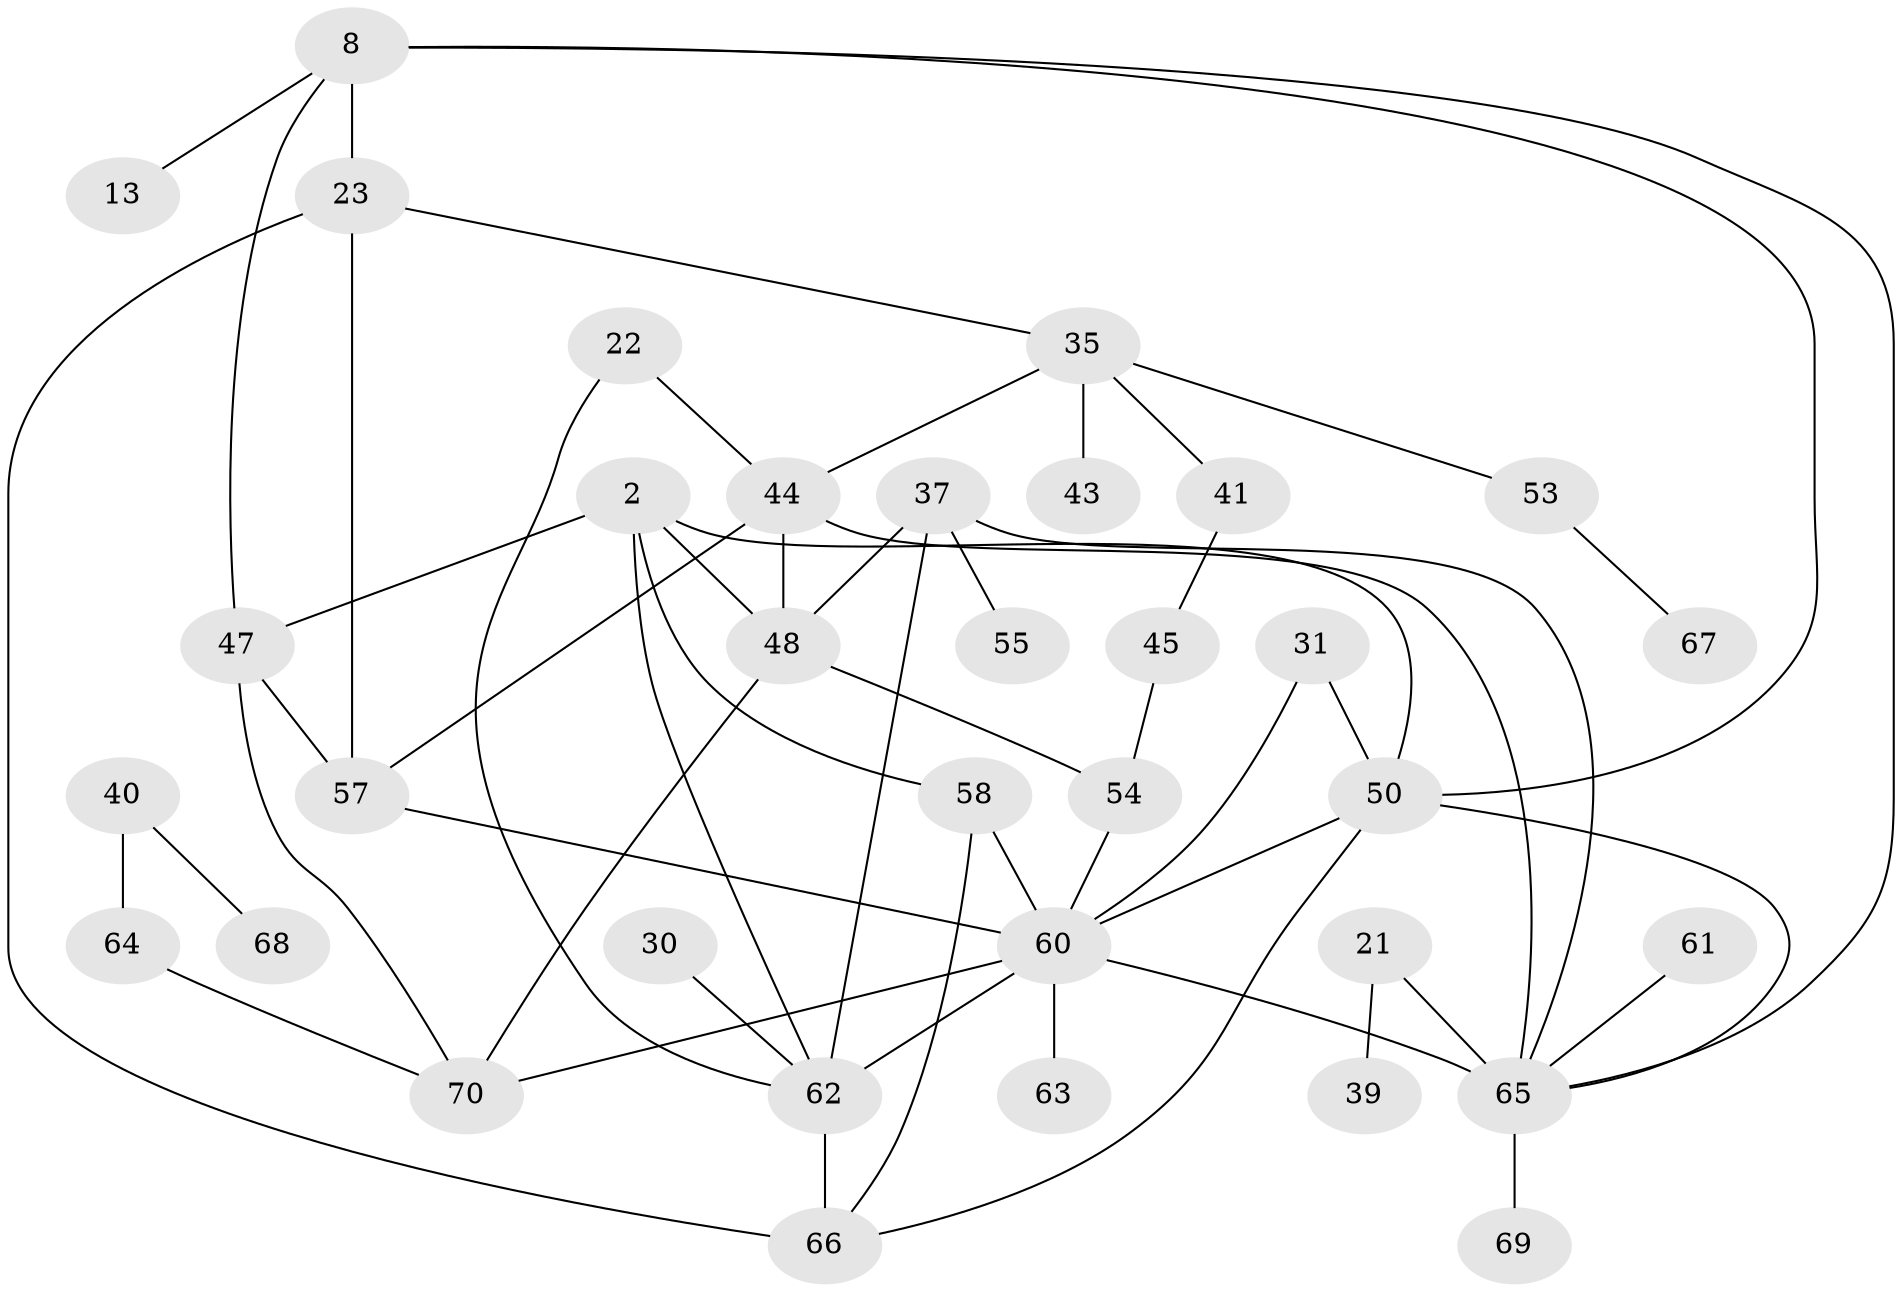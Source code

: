 // original degree distribution, {4: 0.17142857142857143, 7: 0.014285714285714285, 5: 0.12857142857142856, 6: 0.014285714285714285, 3: 0.15714285714285714, 8: 0.014285714285714285, 1: 0.21428571428571427, 2: 0.2857142857142857}
// Generated by graph-tools (version 1.1) at 2025/40/03/09/25 04:40:55]
// undirected, 35 vertices, 55 edges
graph export_dot {
graph [start="1"]
  node [color=gray90,style=filled];
  2;
  8;
  13;
  21;
  22;
  23 [super="+9"];
  30;
  31;
  35 [super="+18+25"];
  37;
  39;
  40;
  41;
  43;
  44 [super="+27"];
  45;
  47 [super="+3"];
  48 [super="+1"];
  50 [super="+26+17"];
  53;
  54;
  55;
  57;
  58 [super="+11+56"];
  60 [super="+38+59+51"];
  61;
  62 [super="+6+52"];
  63;
  64 [super="+32"];
  65 [super="+19+12"];
  66 [super="+46"];
  67;
  68;
  69;
  70 [super="+42"];
  2 -- 48 [weight=2];
  2 -- 62 [weight=2];
  2 -- 47;
  2 -- 58;
  2 -- 50;
  8 -- 13;
  8 -- 23 [weight=2];
  8 -- 47;
  8 -- 50;
  8 -- 65;
  21 -- 39;
  21 -- 65;
  22 -- 62;
  22 -- 44;
  23 -- 57 [weight=2];
  23 -- 66 [weight=2];
  23 -- 35;
  30 -- 62;
  31 -- 60;
  31 -- 50;
  35 -- 43;
  35 -- 53;
  35 -- 44;
  35 -- 41;
  37 -- 55;
  37 -- 48;
  37 -- 62;
  37 -- 65;
  40 -- 68;
  40 -- 64;
  41 -- 45;
  44 -- 48;
  44 -- 65 [weight=2];
  44 -- 57;
  45 -- 54;
  47 -- 57;
  47 -- 70;
  48 -- 54;
  48 -- 70 [weight=2];
  50 -- 60;
  50 -- 65;
  50 -- 66;
  53 -- 67;
  54 -- 60;
  57 -- 60;
  58 -- 66;
  58 -- 60;
  60 -- 62 [weight=4];
  60 -- 65 [weight=2];
  60 -- 70;
  60 -- 63;
  61 -- 65;
  62 -- 66;
  64 -- 70;
  65 -- 69;
}
